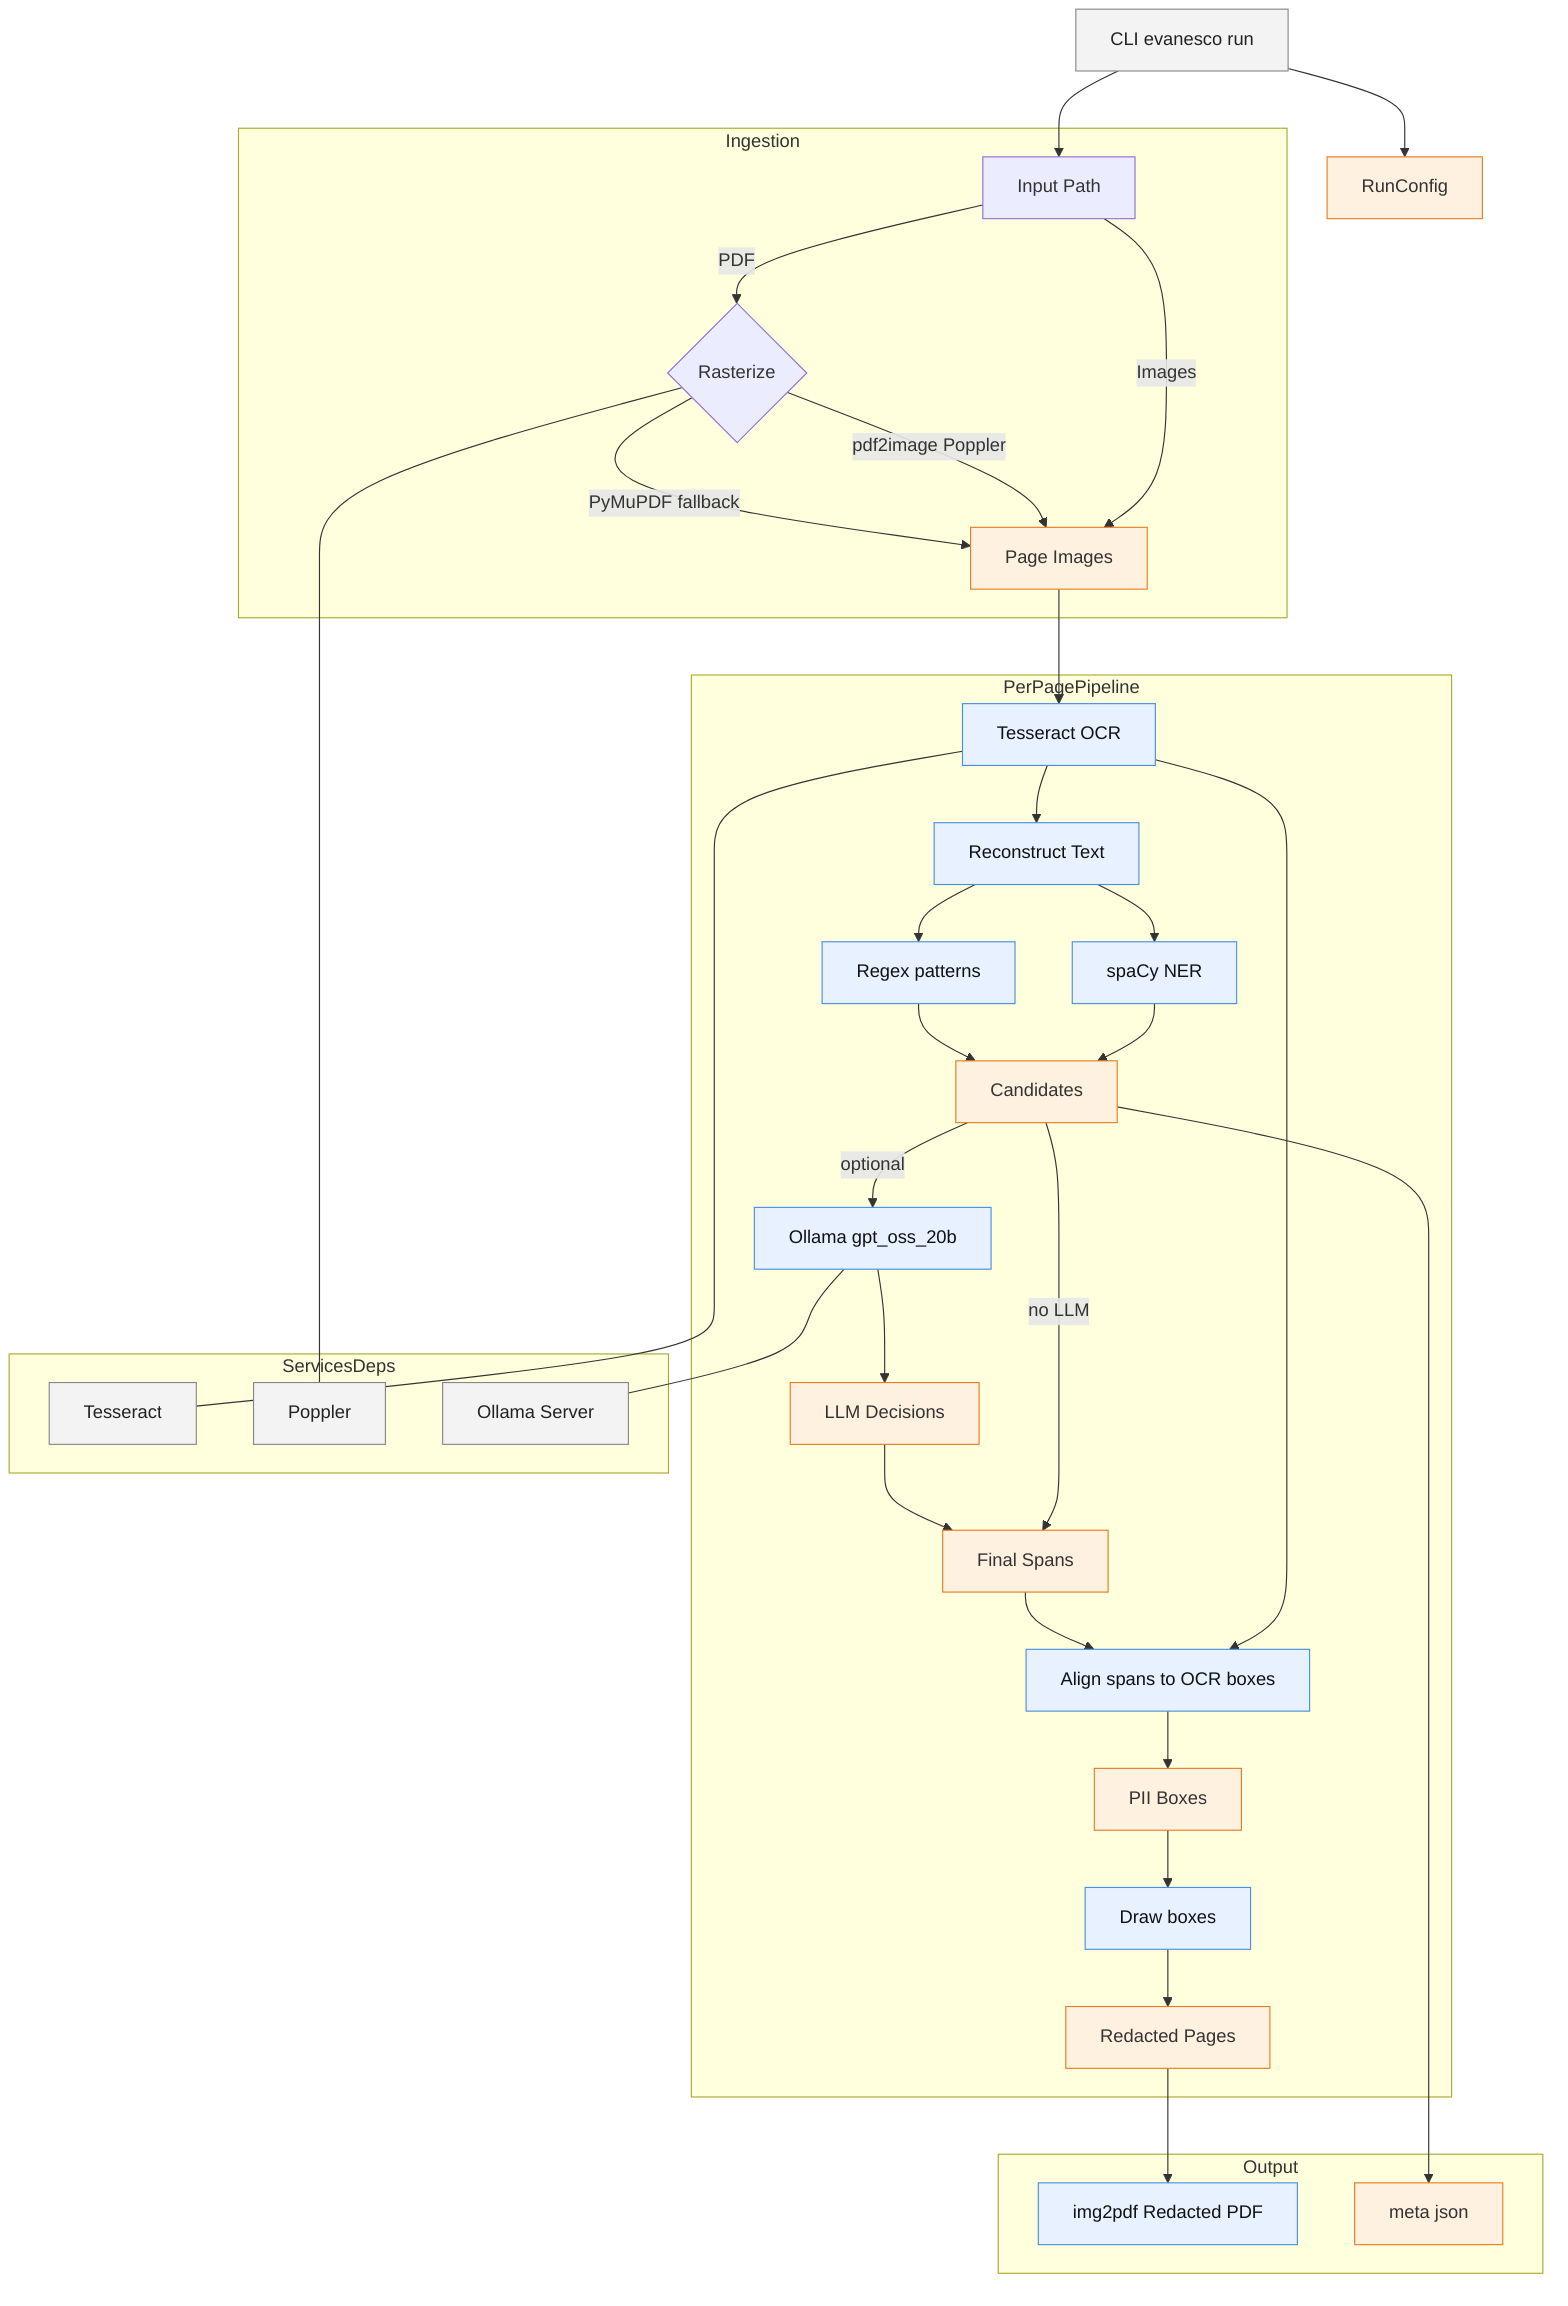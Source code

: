 graph TD
  %% Minimal styles
  classDef external fill:#f3f3f3,stroke:#888,color:#222
  classDef action fill:#e8f1ff,stroke:#4a90e2,color:#111
  classDef store fill:#fff1e0,stroke:#e67e22,color:#333

  %% Entry / Config
  I[CLI evanesco run]:::external --> Cfg[RunConfig]:::store
  I --> InPath[Input Path]

  subgraph Ingestion
    InPath -->|PDF| Raster{Rasterize}
    InPath -->|Images| ImgList[Page Images]:::store
    Raster -->|pdf2image Poppler| ImgList
    Raster -->|PyMuPDF fallback| ImgList
  end

  subgraph PerPagePipeline
    direction LR
    ImgList --> OCR[Tesseract OCR]:::action
    OCR --> Text[Reconstruct Text]:::action
    Text --> Spa[spaCy NER]:::action
    Text --> Re[Regex patterns]:::action
    Spa --> Cand[Candidates]:::store
    Re  --> Cand

    Cand -->|optional| LLM[Ollama gpt_oss_20b]:::action
    LLM --> Dec[LLM Decisions]:::store
    Cand -->|no LLM| Final[Final Spans]:::store
    Dec  --> Final

    OCR  --> Align[Align spans to OCR boxes]:::action
    Final --> Align
    Align --> Boxes[PII Boxes]:::store
    Boxes --> Redact[Draw boxes]:::action
    Redact --> RedPages[Redacted Pages]:::store
  end

  subgraph Output
    RedPages --> PDF[img2pdf Redacted PDF]:::action
    Cand --> Meta[meta json]:::store
  end

  subgraph ServicesDeps
    T[Tesseract]:::external
    Pop[Poppler]:::external
    Oll[Ollama Server]:::external
  end

  OCR --- T
  Raster --- Pop
  LLM --- Oll